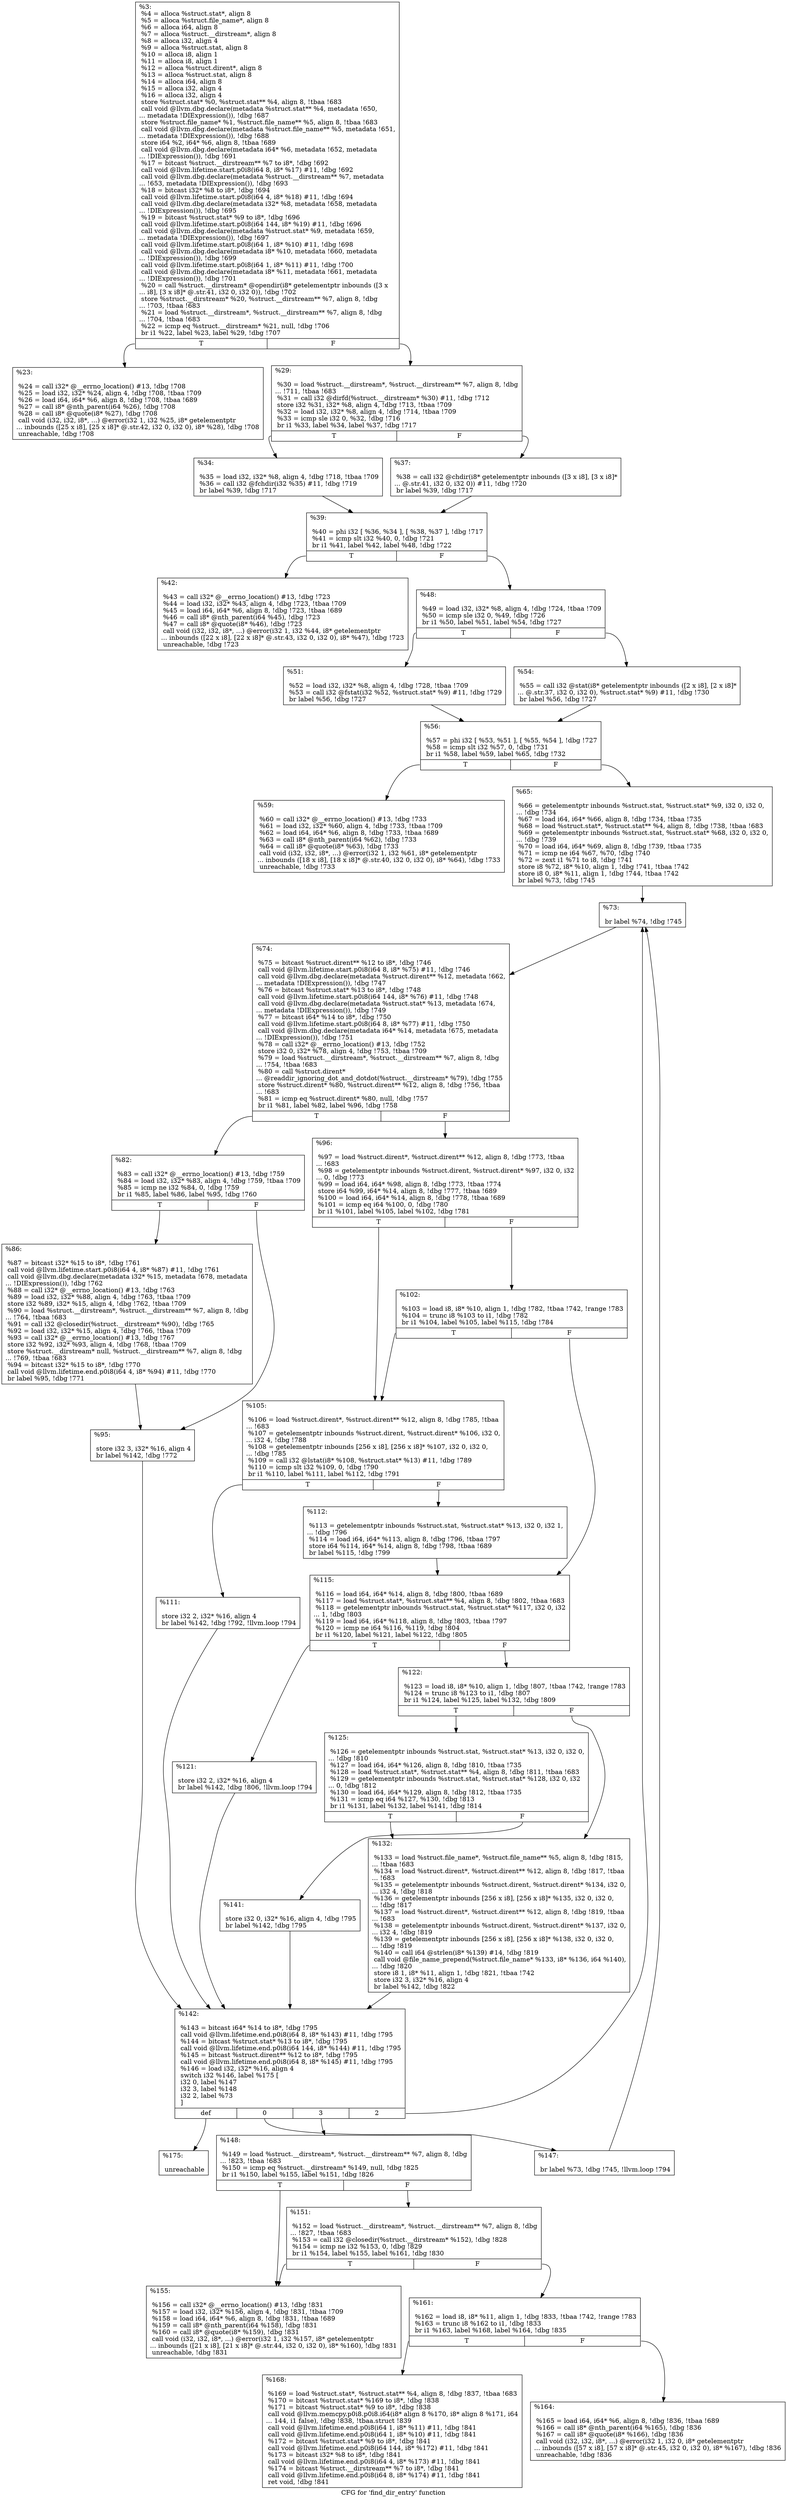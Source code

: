 digraph "CFG for 'find_dir_entry' function" {
	label="CFG for 'find_dir_entry' function";

	Node0x16af050 [shape=record,label="{%3:\l  %4 = alloca %struct.stat*, align 8\l  %5 = alloca %struct.file_name*, align 8\l  %6 = alloca i64, align 8\l  %7 = alloca %struct.__dirstream*, align 8\l  %8 = alloca i32, align 4\l  %9 = alloca %struct.stat, align 8\l  %10 = alloca i8, align 1\l  %11 = alloca i8, align 1\l  %12 = alloca %struct.dirent*, align 8\l  %13 = alloca %struct.stat, align 8\l  %14 = alloca i64, align 8\l  %15 = alloca i32, align 4\l  %16 = alloca i32, align 4\l  store %struct.stat* %0, %struct.stat** %4, align 8, !tbaa !683\l  call void @llvm.dbg.declare(metadata %struct.stat** %4, metadata !650,\l... metadata !DIExpression()), !dbg !687\l  store %struct.file_name* %1, %struct.file_name** %5, align 8, !tbaa !683\l  call void @llvm.dbg.declare(metadata %struct.file_name** %5, metadata !651,\l... metadata !DIExpression()), !dbg !688\l  store i64 %2, i64* %6, align 8, !tbaa !689\l  call void @llvm.dbg.declare(metadata i64* %6, metadata !652, metadata\l... !DIExpression()), !dbg !691\l  %17 = bitcast %struct.__dirstream** %7 to i8*, !dbg !692\l  call void @llvm.lifetime.start.p0i8(i64 8, i8* %17) #11, !dbg !692\l  call void @llvm.dbg.declare(metadata %struct.__dirstream** %7, metadata\l... !653, metadata !DIExpression()), !dbg !693\l  %18 = bitcast i32* %8 to i8*, !dbg !694\l  call void @llvm.lifetime.start.p0i8(i64 4, i8* %18) #11, !dbg !694\l  call void @llvm.dbg.declare(metadata i32* %8, metadata !658, metadata\l... !DIExpression()), !dbg !695\l  %19 = bitcast %struct.stat* %9 to i8*, !dbg !696\l  call void @llvm.lifetime.start.p0i8(i64 144, i8* %19) #11, !dbg !696\l  call void @llvm.dbg.declare(metadata %struct.stat* %9, metadata !659,\l... metadata !DIExpression()), !dbg !697\l  call void @llvm.lifetime.start.p0i8(i64 1, i8* %10) #11, !dbg !698\l  call void @llvm.dbg.declare(metadata i8* %10, metadata !660, metadata\l... !DIExpression()), !dbg !699\l  call void @llvm.lifetime.start.p0i8(i64 1, i8* %11) #11, !dbg !700\l  call void @llvm.dbg.declare(metadata i8* %11, metadata !661, metadata\l... !DIExpression()), !dbg !701\l  %20 = call %struct.__dirstream* @opendir(i8* getelementptr inbounds ([3 x\l... i8], [3 x i8]* @.str.41, i32 0, i32 0)), !dbg !702\l  store %struct.__dirstream* %20, %struct.__dirstream** %7, align 8, !dbg\l... !703, !tbaa !683\l  %21 = load %struct.__dirstream*, %struct.__dirstream** %7, align 8, !dbg\l... !704, !tbaa !683\l  %22 = icmp eq %struct.__dirstream* %21, null, !dbg !706\l  br i1 %22, label %23, label %29, !dbg !707\l|{<s0>T|<s1>F}}"];
	Node0x16af050:s0 -> Node0x16afa90;
	Node0x16af050:s1 -> Node0x16afae0;
	Node0x16afa90 [shape=record,label="{%23:\l\l  %24 = call i32* @__errno_location() #13, !dbg !708\l  %25 = load i32, i32* %24, align 4, !dbg !708, !tbaa !709\l  %26 = load i64, i64* %6, align 8, !dbg !708, !tbaa !689\l  %27 = call i8* @nth_parent(i64 %26), !dbg !708\l  %28 = call i8* @quote(i8* %27), !dbg !708\l  call void (i32, i32, i8*, ...) @error(i32 1, i32 %25, i8* getelementptr\l... inbounds ([25 x i8], [25 x i8]* @.str.42, i32 0, i32 0), i8* %28), !dbg !708\l  unreachable, !dbg !708\l}"];
	Node0x16afae0 [shape=record,label="{%29:\l\l  %30 = load %struct.__dirstream*, %struct.__dirstream** %7, align 8, !dbg\l... !711, !tbaa !683\l  %31 = call i32 @dirfd(%struct.__dirstream* %30) #11, !dbg !712\l  store i32 %31, i32* %8, align 4, !dbg !713, !tbaa !709\l  %32 = load i32, i32* %8, align 4, !dbg !714, !tbaa !709\l  %33 = icmp sle i32 0, %32, !dbg !716\l  br i1 %33, label %34, label %37, !dbg !717\l|{<s0>T|<s1>F}}"];
	Node0x16afae0:s0 -> Node0x16afb30;
	Node0x16afae0:s1 -> Node0x16afb80;
	Node0x16afb30 [shape=record,label="{%34:\l\l  %35 = load i32, i32* %8, align 4, !dbg !718, !tbaa !709\l  %36 = call i32 @fchdir(i32 %35) #11, !dbg !719\l  br label %39, !dbg !717\l}"];
	Node0x16afb30 -> Node0x16afbd0;
	Node0x16afb80 [shape=record,label="{%37:\l\l  %38 = call i32 @chdir(i8* getelementptr inbounds ([3 x i8], [3 x i8]*\l... @.str.41, i32 0, i32 0)) #11, !dbg !720\l  br label %39, !dbg !717\l}"];
	Node0x16afb80 -> Node0x16afbd0;
	Node0x16afbd0 [shape=record,label="{%39:\l\l  %40 = phi i32 [ %36, %34 ], [ %38, %37 ], !dbg !717\l  %41 = icmp slt i32 %40, 0, !dbg !721\l  br i1 %41, label %42, label %48, !dbg !722\l|{<s0>T|<s1>F}}"];
	Node0x16afbd0:s0 -> Node0x16afc20;
	Node0x16afbd0:s1 -> Node0x16afc70;
	Node0x16afc20 [shape=record,label="{%42:\l\l  %43 = call i32* @__errno_location() #13, !dbg !723\l  %44 = load i32, i32* %43, align 4, !dbg !723, !tbaa !709\l  %45 = load i64, i64* %6, align 8, !dbg !723, !tbaa !689\l  %46 = call i8* @nth_parent(i64 %45), !dbg !723\l  %47 = call i8* @quote(i8* %46), !dbg !723\l  call void (i32, i32, i8*, ...) @error(i32 1, i32 %44, i8* getelementptr\l... inbounds ([22 x i8], [22 x i8]* @.str.43, i32 0, i32 0), i8* %47), !dbg !723\l  unreachable, !dbg !723\l}"];
	Node0x16afc70 [shape=record,label="{%48:\l\l  %49 = load i32, i32* %8, align 4, !dbg !724, !tbaa !709\l  %50 = icmp sle i32 0, %49, !dbg !726\l  br i1 %50, label %51, label %54, !dbg !727\l|{<s0>T|<s1>F}}"];
	Node0x16afc70:s0 -> Node0x16afcc0;
	Node0x16afc70:s1 -> Node0x16afd10;
	Node0x16afcc0 [shape=record,label="{%51:\l\l  %52 = load i32, i32* %8, align 4, !dbg !728, !tbaa !709\l  %53 = call i32 @fstat(i32 %52, %struct.stat* %9) #11, !dbg !729\l  br label %56, !dbg !727\l}"];
	Node0x16afcc0 -> Node0x16afd60;
	Node0x16afd10 [shape=record,label="{%54:\l\l  %55 = call i32 @stat(i8* getelementptr inbounds ([2 x i8], [2 x i8]*\l... @.str.37, i32 0, i32 0), %struct.stat* %9) #11, !dbg !730\l  br label %56, !dbg !727\l}"];
	Node0x16afd10 -> Node0x16afd60;
	Node0x16afd60 [shape=record,label="{%56:\l\l  %57 = phi i32 [ %53, %51 ], [ %55, %54 ], !dbg !727\l  %58 = icmp slt i32 %57, 0, !dbg !731\l  br i1 %58, label %59, label %65, !dbg !732\l|{<s0>T|<s1>F}}"];
	Node0x16afd60:s0 -> Node0x16afdb0;
	Node0x16afd60:s1 -> Node0x16afe00;
	Node0x16afdb0 [shape=record,label="{%59:\l\l  %60 = call i32* @__errno_location() #13, !dbg !733\l  %61 = load i32, i32* %60, align 4, !dbg !733, !tbaa !709\l  %62 = load i64, i64* %6, align 8, !dbg !733, !tbaa !689\l  %63 = call i8* @nth_parent(i64 %62), !dbg !733\l  %64 = call i8* @quote(i8* %63), !dbg !733\l  call void (i32, i32, i8*, ...) @error(i32 1, i32 %61, i8* getelementptr\l... inbounds ([18 x i8], [18 x i8]* @.str.40, i32 0, i32 0), i8* %64), !dbg !733\l  unreachable, !dbg !733\l}"];
	Node0x16afe00 [shape=record,label="{%65:\l\l  %66 = getelementptr inbounds %struct.stat, %struct.stat* %9, i32 0, i32 0,\l... !dbg !734\l  %67 = load i64, i64* %66, align 8, !dbg !734, !tbaa !735\l  %68 = load %struct.stat*, %struct.stat** %4, align 8, !dbg !738, !tbaa !683\l  %69 = getelementptr inbounds %struct.stat, %struct.stat* %68, i32 0, i32 0,\l... !dbg !739\l  %70 = load i64, i64* %69, align 8, !dbg !739, !tbaa !735\l  %71 = icmp ne i64 %67, %70, !dbg !740\l  %72 = zext i1 %71 to i8, !dbg !741\l  store i8 %72, i8* %10, align 1, !dbg !741, !tbaa !742\l  store i8 0, i8* %11, align 1, !dbg !744, !tbaa !742\l  br label %73, !dbg !745\l}"];
	Node0x16afe00 -> Node0x16afe50;
	Node0x16afe50 [shape=record,label="{%73:\l\l  br label %74, !dbg !745\l}"];
	Node0x16afe50 -> Node0x16afea0;
	Node0x16afea0 [shape=record,label="{%74:\l\l  %75 = bitcast %struct.dirent** %12 to i8*, !dbg !746\l  call void @llvm.lifetime.start.p0i8(i64 8, i8* %75) #11, !dbg !746\l  call void @llvm.dbg.declare(metadata %struct.dirent** %12, metadata !662,\l... metadata !DIExpression()), !dbg !747\l  %76 = bitcast %struct.stat* %13 to i8*, !dbg !748\l  call void @llvm.lifetime.start.p0i8(i64 144, i8* %76) #11, !dbg !748\l  call void @llvm.dbg.declare(metadata %struct.stat* %13, metadata !674,\l... metadata !DIExpression()), !dbg !749\l  %77 = bitcast i64* %14 to i8*, !dbg !750\l  call void @llvm.lifetime.start.p0i8(i64 8, i8* %77) #11, !dbg !750\l  call void @llvm.dbg.declare(metadata i64* %14, metadata !675, metadata\l... !DIExpression()), !dbg !751\l  %78 = call i32* @__errno_location() #13, !dbg !752\l  store i32 0, i32* %78, align 4, !dbg !753, !tbaa !709\l  %79 = load %struct.__dirstream*, %struct.__dirstream** %7, align 8, !dbg\l... !754, !tbaa !683\l  %80 = call %struct.dirent*\l... @readdir_ignoring_dot_and_dotdot(%struct.__dirstream* %79), !dbg !755\l  store %struct.dirent* %80, %struct.dirent** %12, align 8, !dbg !756, !tbaa\l... !683\l  %81 = icmp eq %struct.dirent* %80, null, !dbg !757\l  br i1 %81, label %82, label %96, !dbg !758\l|{<s0>T|<s1>F}}"];
	Node0x16afea0:s0 -> Node0x16afef0;
	Node0x16afea0:s1 -> Node0x16affe0;
	Node0x16afef0 [shape=record,label="{%82:\l\l  %83 = call i32* @__errno_location() #13, !dbg !759\l  %84 = load i32, i32* %83, align 4, !dbg !759, !tbaa !709\l  %85 = icmp ne i32 %84, 0, !dbg !759\l  br i1 %85, label %86, label %95, !dbg !760\l|{<s0>T|<s1>F}}"];
	Node0x16afef0:s0 -> Node0x16aff40;
	Node0x16afef0:s1 -> Node0x16aff90;
	Node0x16aff40 [shape=record,label="{%86:\l\l  %87 = bitcast i32* %15 to i8*, !dbg !761\l  call void @llvm.lifetime.start.p0i8(i64 4, i8* %87) #11, !dbg !761\l  call void @llvm.dbg.declare(metadata i32* %15, metadata !678, metadata\l... !DIExpression()), !dbg !762\l  %88 = call i32* @__errno_location() #13, !dbg !763\l  %89 = load i32, i32* %88, align 4, !dbg !763, !tbaa !709\l  store i32 %89, i32* %15, align 4, !dbg !762, !tbaa !709\l  %90 = load %struct.__dirstream*, %struct.__dirstream** %7, align 8, !dbg\l... !764, !tbaa !683\l  %91 = call i32 @closedir(%struct.__dirstream* %90), !dbg !765\l  %92 = load i32, i32* %15, align 4, !dbg !766, !tbaa !709\l  %93 = call i32* @__errno_location() #13, !dbg !767\l  store i32 %92, i32* %93, align 4, !dbg !768, !tbaa !709\l  store %struct.__dirstream* null, %struct.__dirstream** %7, align 8, !dbg\l... !769, !tbaa !683\l  %94 = bitcast i32* %15 to i8*, !dbg !770\l  call void @llvm.lifetime.end.p0i8(i64 4, i8* %94) #11, !dbg !770\l  br label %95, !dbg !771\l}"];
	Node0x16aff40 -> Node0x16aff90;
	Node0x16aff90 [shape=record,label="{%95:\l\l  store i32 3, i32* %16, align 4\l  br label %142, !dbg !772\l}"];
	Node0x16aff90 -> Node0x16b0350;
	Node0x16affe0 [shape=record,label="{%96:\l\l  %97 = load %struct.dirent*, %struct.dirent** %12, align 8, !dbg !773, !tbaa\l... !683\l  %98 = getelementptr inbounds %struct.dirent, %struct.dirent* %97, i32 0, i32\l... 0, !dbg !773\l  %99 = load i64, i64* %98, align 8, !dbg !773, !tbaa !774\l  store i64 %99, i64* %14, align 8, !dbg !777, !tbaa !689\l  %100 = load i64, i64* %14, align 8, !dbg !778, !tbaa !689\l  %101 = icmp eq i64 %100, 0, !dbg !780\l  br i1 %101, label %105, label %102, !dbg !781\l|{<s0>T|<s1>F}}"];
	Node0x16affe0:s0 -> Node0x16b0080;
	Node0x16affe0:s1 -> Node0x16b0030;
	Node0x16b0030 [shape=record,label="{%102:\l\l  %103 = load i8, i8* %10, align 1, !dbg !782, !tbaa !742, !range !783\l  %104 = trunc i8 %103 to i1, !dbg !782\l  br i1 %104, label %105, label %115, !dbg !784\l|{<s0>T|<s1>F}}"];
	Node0x16b0030:s0 -> Node0x16b0080;
	Node0x16b0030:s1 -> Node0x16b0170;
	Node0x16b0080 [shape=record,label="{%105:\l\l  %106 = load %struct.dirent*, %struct.dirent** %12, align 8, !dbg !785, !tbaa\l... !683\l  %107 = getelementptr inbounds %struct.dirent, %struct.dirent* %106, i32 0,\l... i32 4, !dbg !788\l  %108 = getelementptr inbounds [256 x i8], [256 x i8]* %107, i32 0, i32 0,\l... !dbg !785\l  %109 = call i32 @lstat(i8* %108, %struct.stat* %13) #11, !dbg !789\l  %110 = icmp slt i32 %109, 0, !dbg !790\l  br i1 %110, label %111, label %112, !dbg !791\l|{<s0>T|<s1>F}}"];
	Node0x16b0080:s0 -> Node0x16b00d0;
	Node0x16b0080:s1 -> Node0x16b0120;
	Node0x16b00d0 [shape=record,label="{%111:\l\l  store i32 2, i32* %16, align 4\l  br label %142, !dbg !792, !llvm.loop !794\l}"];
	Node0x16b00d0 -> Node0x16b0350;
	Node0x16b0120 [shape=record,label="{%112:\l\l  %113 = getelementptr inbounds %struct.stat, %struct.stat* %13, i32 0, i32 1,\l... !dbg !796\l  %114 = load i64, i64* %113, align 8, !dbg !796, !tbaa !797\l  store i64 %114, i64* %14, align 8, !dbg !798, !tbaa !689\l  br label %115, !dbg !799\l}"];
	Node0x16b0120 -> Node0x16b0170;
	Node0x16b0170 [shape=record,label="{%115:\l\l  %116 = load i64, i64* %14, align 8, !dbg !800, !tbaa !689\l  %117 = load %struct.stat*, %struct.stat** %4, align 8, !dbg !802, !tbaa !683\l  %118 = getelementptr inbounds %struct.stat, %struct.stat* %117, i32 0, i32\l... 1, !dbg !803\l  %119 = load i64, i64* %118, align 8, !dbg !803, !tbaa !797\l  %120 = icmp ne i64 %116, %119, !dbg !804\l  br i1 %120, label %121, label %122, !dbg !805\l|{<s0>T|<s1>F}}"];
	Node0x16b0170:s0 -> Node0x16b01c0;
	Node0x16b0170:s1 -> Node0x16b0210;
	Node0x16b01c0 [shape=record,label="{%121:\l\l  store i32 2, i32* %16, align 4\l  br label %142, !dbg !806, !llvm.loop !794\l}"];
	Node0x16b01c0 -> Node0x16b0350;
	Node0x16b0210 [shape=record,label="{%122:\l\l  %123 = load i8, i8* %10, align 1, !dbg !807, !tbaa !742, !range !783\l  %124 = trunc i8 %123 to i1, !dbg !807\l  br i1 %124, label %125, label %132, !dbg !809\l|{<s0>T|<s1>F}}"];
	Node0x16b0210:s0 -> Node0x16b0260;
	Node0x16b0210:s1 -> Node0x16b02b0;
	Node0x16b0260 [shape=record,label="{%125:\l\l  %126 = getelementptr inbounds %struct.stat, %struct.stat* %13, i32 0, i32 0,\l... !dbg !810\l  %127 = load i64, i64* %126, align 8, !dbg !810, !tbaa !735\l  %128 = load %struct.stat*, %struct.stat** %4, align 8, !dbg !811, !tbaa !683\l  %129 = getelementptr inbounds %struct.stat, %struct.stat* %128, i32 0, i32\l... 0, !dbg !812\l  %130 = load i64, i64* %129, align 8, !dbg !812, !tbaa !735\l  %131 = icmp eq i64 %127, %130, !dbg !813\l  br i1 %131, label %132, label %141, !dbg !814\l|{<s0>T|<s1>F}}"];
	Node0x16b0260:s0 -> Node0x16b02b0;
	Node0x16b0260:s1 -> Node0x16b0300;
	Node0x16b02b0 [shape=record,label="{%132:\l\l  %133 = load %struct.file_name*, %struct.file_name** %5, align 8, !dbg !815,\l... !tbaa !683\l  %134 = load %struct.dirent*, %struct.dirent** %12, align 8, !dbg !817, !tbaa\l... !683\l  %135 = getelementptr inbounds %struct.dirent, %struct.dirent* %134, i32 0,\l... i32 4, !dbg !818\l  %136 = getelementptr inbounds [256 x i8], [256 x i8]* %135, i32 0, i32 0,\l... !dbg !817\l  %137 = load %struct.dirent*, %struct.dirent** %12, align 8, !dbg !819, !tbaa\l... !683\l  %138 = getelementptr inbounds %struct.dirent, %struct.dirent* %137, i32 0,\l... i32 4, !dbg !819\l  %139 = getelementptr inbounds [256 x i8], [256 x i8]* %138, i32 0, i32 0,\l... !dbg !819\l  %140 = call i64 @strlen(i8* %139) #14, !dbg !819\l  call void @file_name_prepend(%struct.file_name* %133, i8* %136, i64 %140),\l... !dbg !820\l  store i8 1, i8* %11, align 1, !dbg !821, !tbaa !742\l  store i32 3, i32* %16, align 4\l  br label %142, !dbg !822\l}"];
	Node0x16b02b0 -> Node0x16b0350;
	Node0x16b0300 [shape=record,label="{%141:\l\l  store i32 0, i32* %16, align 4, !dbg !795\l  br label %142, !dbg !795\l}"];
	Node0x16b0300 -> Node0x16b0350;
	Node0x16b0350 [shape=record,label="{%142:\l\l  %143 = bitcast i64* %14 to i8*, !dbg !795\l  call void @llvm.lifetime.end.p0i8(i64 8, i8* %143) #11, !dbg !795\l  %144 = bitcast %struct.stat* %13 to i8*, !dbg !795\l  call void @llvm.lifetime.end.p0i8(i64 144, i8* %144) #11, !dbg !795\l  %145 = bitcast %struct.dirent** %12 to i8*, !dbg !795\l  call void @llvm.lifetime.end.p0i8(i64 8, i8* %145) #11, !dbg !795\l  %146 = load i32, i32* %16, align 4\l  switch i32 %146, label %175 [\l    i32 0, label %147\l    i32 3, label %148\l    i32 2, label %73\l  ]\l|{<s0>def|<s1>0|<s2>3|<s3>2}}"];
	Node0x16b0350:s0 -> Node0x16b05d0;
	Node0x16b0350:s1 -> Node0x16b03a0;
	Node0x16b0350:s2 -> Node0x16b03f0;
	Node0x16b0350:s3 -> Node0x16afe50;
	Node0x16b03a0 [shape=record,label="{%147:\l\l  br label %73, !dbg !745, !llvm.loop !794\l}"];
	Node0x16b03a0 -> Node0x16afe50;
	Node0x16b03f0 [shape=record,label="{%148:\l\l  %149 = load %struct.__dirstream*, %struct.__dirstream** %7, align 8, !dbg\l... !823, !tbaa !683\l  %150 = icmp eq %struct.__dirstream* %149, null, !dbg !825\l  br i1 %150, label %155, label %151, !dbg !826\l|{<s0>T|<s1>F}}"];
	Node0x16b03f0:s0 -> Node0x16b0490;
	Node0x16b03f0:s1 -> Node0x16b0440;
	Node0x16b0440 [shape=record,label="{%151:\l\l  %152 = load %struct.__dirstream*, %struct.__dirstream** %7, align 8, !dbg\l... !827, !tbaa !683\l  %153 = call i32 @closedir(%struct.__dirstream* %152), !dbg !828\l  %154 = icmp ne i32 %153, 0, !dbg !829\l  br i1 %154, label %155, label %161, !dbg !830\l|{<s0>T|<s1>F}}"];
	Node0x16b0440:s0 -> Node0x16b0490;
	Node0x16b0440:s1 -> Node0x16b04e0;
	Node0x16b0490 [shape=record,label="{%155:\l\l  %156 = call i32* @__errno_location() #13, !dbg !831\l  %157 = load i32, i32* %156, align 4, !dbg !831, !tbaa !709\l  %158 = load i64, i64* %6, align 8, !dbg !831, !tbaa !689\l  %159 = call i8* @nth_parent(i64 %158), !dbg !831\l  %160 = call i8* @quote(i8* %159), !dbg !831\l  call void (i32, i32, i8*, ...) @error(i32 1, i32 %157, i8* getelementptr\l... inbounds ([21 x i8], [21 x i8]* @.str.44, i32 0, i32 0), i8* %160), !dbg !831\l  unreachable, !dbg !831\l}"];
	Node0x16b04e0 [shape=record,label="{%161:\l\l  %162 = load i8, i8* %11, align 1, !dbg !833, !tbaa !742, !range !783\l  %163 = trunc i8 %162 to i1, !dbg !833\l  br i1 %163, label %168, label %164, !dbg !835\l|{<s0>T|<s1>F}}"];
	Node0x16b04e0:s0 -> Node0x16b0580;
	Node0x16b04e0:s1 -> Node0x16b0530;
	Node0x16b0530 [shape=record,label="{%164:\l\l  %165 = load i64, i64* %6, align 8, !dbg !836, !tbaa !689\l  %166 = call i8* @nth_parent(i64 %165), !dbg !836\l  %167 = call i8* @quote(i8* %166), !dbg !836\l  call void (i32, i32, i8*, ...) @error(i32 1, i32 0, i8* getelementptr\l... inbounds ([57 x i8], [57 x i8]* @.str.45, i32 0, i32 0), i8* %167), !dbg !836\l  unreachable, !dbg !836\l}"];
	Node0x16b0580 [shape=record,label="{%168:\l\l  %169 = load %struct.stat*, %struct.stat** %4, align 8, !dbg !837, !tbaa !683\l  %170 = bitcast %struct.stat* %169 to i8*, !dbg !838\l  %171 = bitcast %struct.stat* %9 to i8*, !dbg !838\l  call void @llvm.memcpy.p0i8.p0i8.i64(i8* align 8 %170, i8* align 8 %171, i64\l... 144, i1 false), !dbg !838, !tbaa.struct !839\l  call void @llvm.lifetime.end.p0i8(i64 1, i8* %11) #11, !dbg !841\l  call void @llvm.lifetime.end.p0i8(i64 1, i8* %10) #11, !dbg !841\l  %172 = bitcast %struct.stat* %9 to i8*, !dbg !841\l  call void @llvm.lifetime.end.p0i8(i64 144, i8* %172) #11, !dbg !841\l  %173 = bitcast i32* %8 to i8*, !dbg !841\l  call void @llvm.lifetime.end.p0i8(i64 4, i8* %173) #11, !dbg !841\l  %174 = bitcast %struct.__dirstream** %7 to i8*, !dbg !841\l  call void @llvm.lifetime.end.p0i8(i64 8, i8* %174) #11, !dbg !841\l  ret void, !dbg !841\l}"];
	Node0x16b05d0 [shape=record,label="{%175:\l\l  unreachable\l}"];
}
